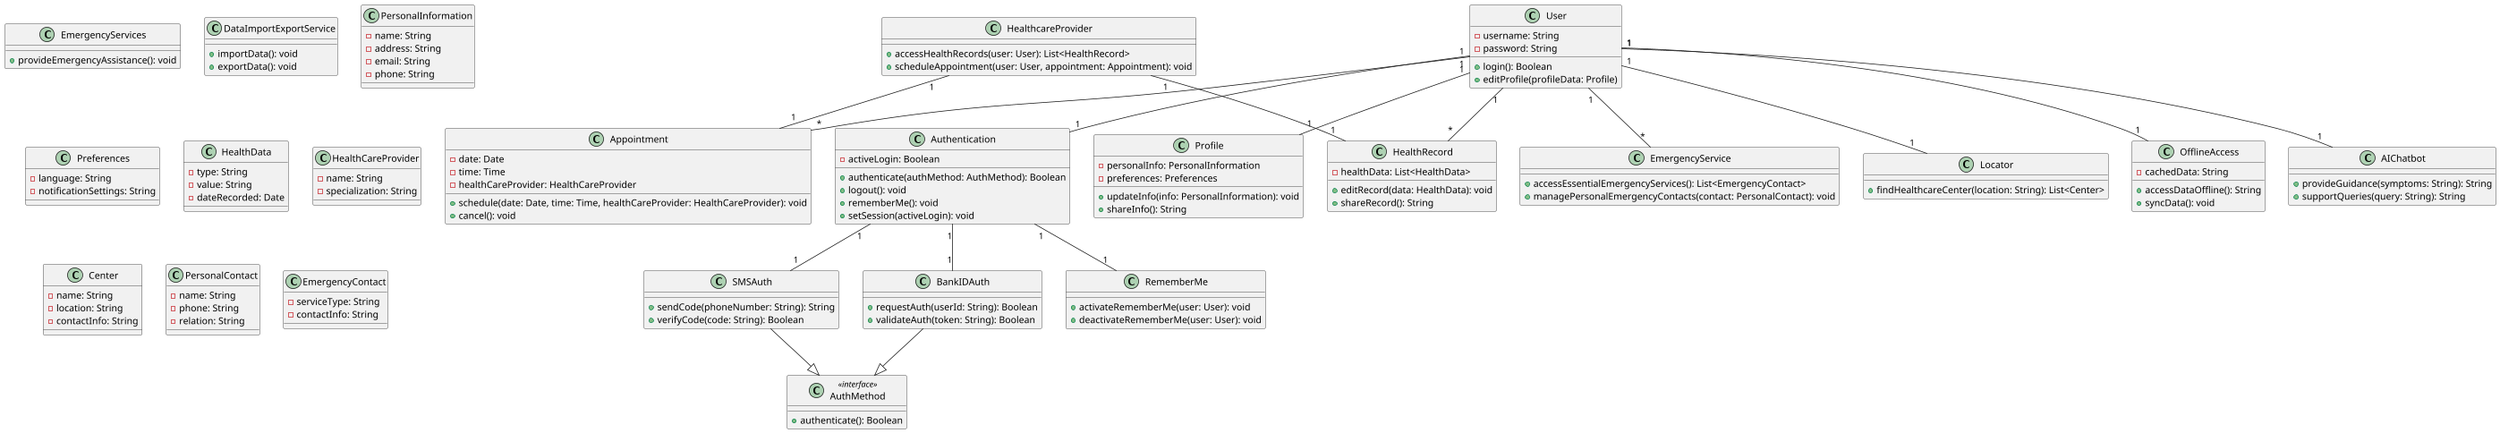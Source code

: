 @startuml
scale 0.75

class User {
    -username: String
    -password: String
    +login(): Boolean
    +editProfile(profileData: Profile)
}

class Authentication {
    -activeLogin: Boolean
    +authenticate(authMethod: AuthMethod): Boolean
    +logout(): void
    +rememberMe(): void
    +setSession(activeLogin): void
}

class SMSAuth {
    +sendCode(phoneNumber: String): String
    +verifyCode(code: String): Boolean
}

class BankIDAuth {
    +requestAuth(userId: String): Boolean
    +validateAuth(token: String): Boolean
}

class RememberMe {
    +activateRememberMe(user: User): void
    +deactivateRememberMe(user: User): void
}

class Profile {
    -personalInfo: PersonalInformation
    -preferences: Preferences
    +updateInfo(info: PersonalInformation): void
    +shareInfo(): String
}

class HealthcareProvider {
    +accessHealthRecords(user: User): List<HealthRecord>
    +scheduleAppointment(user: User, appointment: Appointment): void
}

class EmergencyServices {
    +provideEmergencyAssistance(): void
}

class DataImportExportService {
    +importData(): void
    +exportData(): void
}

class HealthRecord {
    -healthData: List<HealthData>
    +editRecord(data: HealthData): void
    +shareRecord(): String
}

class Appointment {
    -date: Date
    -time: Time
    -healthCareProvider: HealthCareProvider
    +schedule(date: Date, time: Time, healthCareProvider: HealthCareProvider): void
    +cancel(): void
}

class AIChatbot {
    +provideGuidance(symptoms: String): String
    +supportQueries(query: String): String
}

class Locator {
    +findHealthcareCenter(location: String): List<Center>
}

class EmergencyService {
    +accessEssentialEmergencyServices(): List<EmergencyContact>
    +managePersonalEmergencyContacts(contact: PersonalContact): void
}

class AuthMethod << interface >> {
    +authenticate(): Boolean
}

class PersonalInformation {
    -name: String
    -address: String
    -email: String
    -phone: String
}

class Preferences {
    -language: String
    -notificationSettings: String
}

class HealthData {
    -type: String
    -value: String
    -dateRecorded: Date
}

class HealthCareProvider {
    -name: String
    -specialization: String
}

class Center {
    -name: String
    -location: String
    -contactInfo: String
}

class PersonalContact {
    -name: String
    -phone: String
    -relation: String
}

class EmergencyContact {
    -serviceType: String
    -contactInfo: String
}

class OfflineAccess {
    -cachedData: String
    +accessDataOffline(): String
    +syncData(): void
}


Authentication "1" -- "1" SMSAuth
Authentication "1" -- "1" BankIDAuth
Authentication "1" -- "1" RememberMe

SMSAuth --|> AuthMethod
BankIDAuth --|> AuthMethod

User "1" -- "1" Authentication
User "1" -- "1" Profile
User "1" -- "*" HealthRecord
User "1" -- "*" Appointment
User "1" -- "1" AIChatbot
User "1" -- "1" Locator
User "1" -- "*" EmergencyService
User "1" -- "1" OfflineAccess


HealthcareProvider "1" -- "1" HealthRecord
HealthcareProvider "1" -- "1" Appointment

@enduml